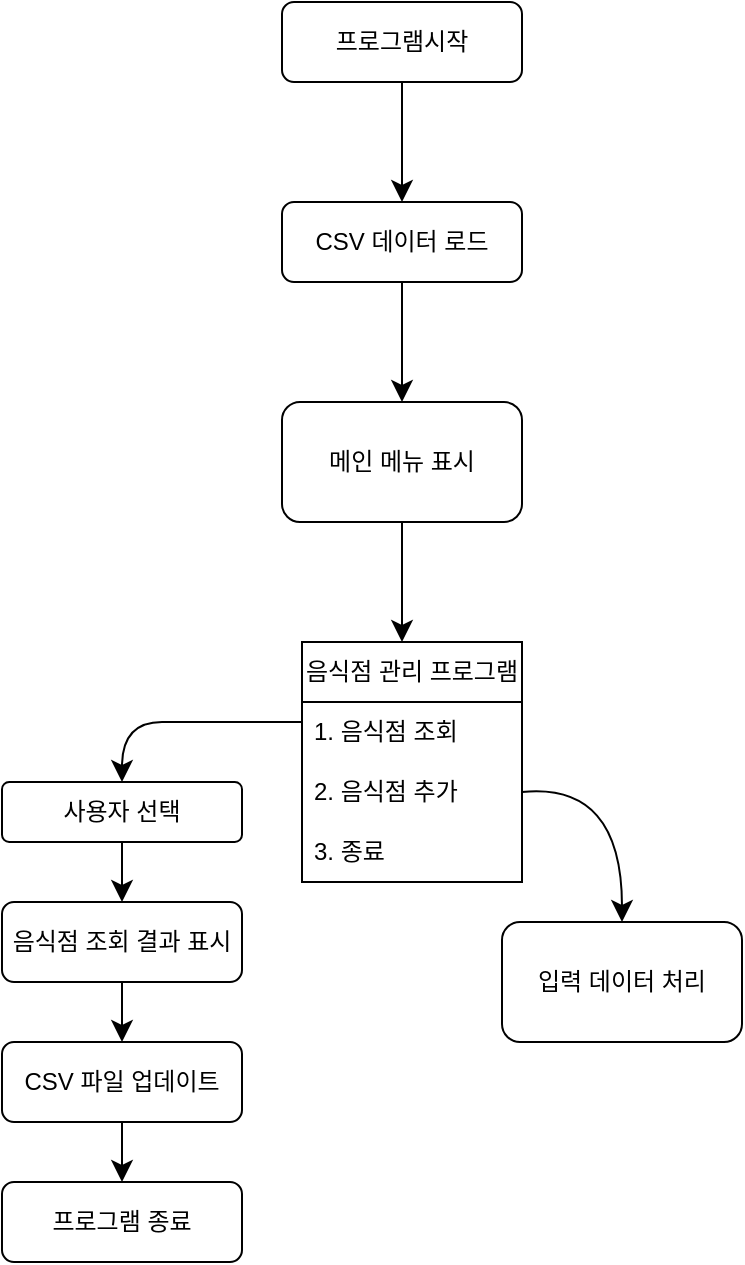 <mxfile version="25.0.3">
  <diagram id="C5RBs43oDa-KdzZeNtuy" name="Page-1">
    <mxGraphModel dx="1588" dy="950" grid="1" gridSize="10" guides="1" tooltips="1" connect="1" arrows="1" fold="1" page="1" pageScale="1" pageWidth="827" pageHeight="1169" math="0" shadow="0">
      <root>
        <mxCell id="WIyWlLk6GJQsqaUBKTNV-0" />
        <mxCell id="WIyWlLk6GJQsqaUBKTNV-1" parent="WIyWlLk6GJQsqaUBKTNV-0" />
        <mxCell id="8H0SUo9SX8MVU7BD5TG--25" value="" style="endArrow=classic;html=1;rounded=0;fontSize=12;startSize=8;endSize=8;curved=1;exitX=0;exitY=0.333;exitDx=0;exitDy=0;exitPerimeter=0;" edge="1" parent="WIyWlLk6GJQsqaUBKTNV-1" source="8H0SUo9SX8MVU7BD5TG--14">
          <mxGeometry width="50" height="50" relative="1" as="geometry">
            <mxPoint x="290" y="440" as="sourcePoint" />
            <mxPoint x="80" y="470" as="targetPoint" />
            <Array as="points">
              <mxPoint x="120" y="440" />
              <mxPoint x="80" y="440" />
            </Array>
          </mxGeometry>
        </mxCell>
        <mxCell id="8H0SUo9SX8MVU7BD5TG--7" value="" style="edgeStyle=none;curved=1;rounded=0;orthogonalLoop=1;jettySize=auto;html=1;fontSize=12;startSize=8;endSize=8;" edge="1" parent="WIyWlLk6GJQsqaUBKTNV-1" source="WIyWlLk6GJQsqaUBKTNV-3" target="8H0SUo9SX8MVU7BD5TG--6">
          <mxGeometry relative="1" as="geometry" />
        </mxCell>
        <mxCell id="WIyWlLk6GJQsqaUBKTNV-3" value="프로그램시작" style="rounded=1;whiteSpace=wrap;html=1;fontSize=12;glass=0;strokeWidth=1;shadow=0;" parent="WIyWlLk6GJQsqaUBKTNV-1" vertex="1">
          <mxGeometry x="160" y="80" width="120" height="40" as="geometry" />
        </mxCell>
        <mxCell id="8H0SUo9SX8MVU7BD5TG--10" value="" style="edgeStyle=none;curved=1;rounded=0;orthogonalLoop=1;jettySize=auto;html=1;fontSize=12;startSize=8;endSize=8;" edge="1" parent="WIyWlLk6GJQsqaUBKTNV-1" source="8H0SUo9SX8MVU7BD5TG--6" target="8H0SUo9SX8MVU7BD5TG--9">
          <mxGeometry relative="1" as="geometry" />
        </mxCell>
        <mxCell id="8H0SUo9SX8MVU7BD5TG--6" value="CSV 데이터 로드" style="rounded=1;whiteSpace=wrap;html=1;fontSize=12;glass=0;strokeWidth=1;shadow=0;" vertex="1" parent="WIyWlLk6GJQsqaUBKTNV-1">
          <mxGeometry x="160" y="180" width="120" height="40" as="geometry" />
        </mxCell>
        <mxCell id="8H0SUo9SX8MVU7BD5TG--12" value="" style="edgeStyle=none;curved=1;rounded=0;orthogonalLoop=1;jettySize=auto;html=1;fontSize=12;startSize=8;endSize=8;" edge="1" parent="WIyWlLk6GJQsqaUBKTNV-1" source="8H0SUo9SX8MVU7BD5TG--9">
          <mxGeometry relative="1" as="geometry">
            <mxPoint x="220" y="400" as="targetPoint" />
          </mxGeometry>
        </mxCell>
        <mxCell id="8H0SUo9SX8MVU7BD5TG--9" value="메인 메뉴 표시" style="whiteSpace=wrap;html=1;rounded=1;glass=0;strokeWidth=1;shadow=0;" vertex="1" parent="WIyWlLk6GJQsqaUBKTNV-1">
          <mxGeometry x="160" y="280" width="120" height="60" as="geometry" />
        </mxCell>
        <mxCell id="8H0SUo9SX8MVU7BD5TG--13" value="음식점 관리 프로그램" style="swimlane;fontStyle=0;childLayout=stackLayout;horizontal=1;startSize=30;horizontalStack=0;resizeParent=1;resizeParentMax=0;resizeLast=0;collapsible=1;marginBottom=0;whiteSpace=wrap;html=1;" vertex="1" parent="WIyWlLk6GJQsqaUBKTNV-1">
          <mxGeometry x="170" y="400" width="110" height="120" as="geometry">
            <mxRectangle x="160" y="400" width="160" height="30" as="alternateBounds" />
          </mxGeometry>
        </mxCell>
        <mxCell id="8H0SUo9SX8MVU7BD5TG--14" value="1. 음식점 조회" style="text;strokeColor=none;fillColor=none;align=left;verticalAlign=middle;spacingLeft=4;spacingRight=4;overflow=hidden;points=[[0,0.5],[1,0.5]];portConstraint=eastwest;rotatable=0;whiteSpace=wrap;html=1;" vertex="1" parent="8H0SUo9SX8MVU7BD5TG--13">
          <mxGeometry y="30" width="110" height="30" as="geometry" />
        </mxCell>
        <mxCell id="8H0SUo9SX8MVU7BD5TG--15" value="2. 음식점 추가" style="text;strokeColor=none;fillColor=none;align=left;verticalAlign=middle;spacingLeft=4;spacingRight=4;overflow=hidden;points=[[0,0.5],[1,0.5]];portConstraint=eastwest;rotatable=0;whiteSpace=wrap;html=1;" vertex="1" parent="8H0SUo9SX8MVU7BD5TG--13">
          <mxGeometry y="60" width="110" height="30" as="geometry" />
        </mxCell>
        <mxCell id="8H0SUo9SX8MVU7BD5TG--16" value="3. 종료" style="text;strokeColor=none;fillColor=none;align=left;verticalAlign=middle;spacingLeft=4;spacingRight=4;overflow=hidden;points=[[0,0.5],[1,0.5]];portConstraint=eastwest;rotatable=0;whiteSpace=wrap;html=1;" vertex="1" parent="8H0SUo9SX8MVU7BD5TG--13">
          <mxGeometry y="90" width="110" height="30" as="geometry" />
        </mxCell>
        <mxCell id="8H0SUo9SX8MVU7BD5TG--28" value="" style="edgeStyle=none;curved=1;rounded=0;orthogonalLoop=1;jettySize=auto;html=1;fontSize=12;startSize=8;endSize=8;" edge="1" parent="WIyWlLk6GJQsqaUBKTNV-1" source="8H0SUo9SX8MVU7BD5TG--24" target="8H0SUo9SX8MVU7BD5TG--27">
          <mxGeometry relative="1" as="geometry" />
        </mxCell>
        <mxCell id="8H0SUo9SX8MVU7BD5TG--24" value="사용자 선택" style="rounded=1;whiteSpace=wrap;html=1;arcSize=12;" vertex="1" parent="WIyWlLk6GJQsqaUBKTNV-1">
          <mxGeometry x="20" y="470" width="120" height="30" as="geometry" />
        </mxCell>
        <mxCell id="8H0SUo9SX8MVU7BD5TG--26" style="edgeStyle=none;curved=1;rounded=0;orthogonalLoop=1;jettySize=auto;html=1;exitX=1;exitY=0.5;exitDx=0;exitDy=0;fontSize=12;startSize=8;endSize=8;" edge="1" parent="WIyWlLk6GJQsqaUBKTNV-1" source="8H0SUo9SX8MVU7BD5TG--24" target="8H0SUo9SX8MVU7BD5TG--24">
          <mxGeometry relative="1" as="geometry" />
        </mxCell>
        <mxCell id="8H0SUo9SX8MVU7BD5TG--30" value="" style="edgeStyle=none;curved=1;rounded=0;orthogonalLoop=1;jettySize=auto;html=1;fontSize=12;startSize=8;endSize=8;" edge="1" parent="WIyWlLk6GJQsqaUBKTNV-1" source="8H0SUo9SX8MVU7BD5TG--27" target="8H0SUo9SX8MVU7BD5TG--29">
          <mxGeometry relative="1" as="geometry" />
        </mxCell>
        <mxCell id="8H0SUo9SX8MVU7BD5TG--27" value="음식점 조회 결과 표시" style="rounded=1;whiteSpace=wrap;html=1;" vertex="1" parent="WIyWlLk6GJQsqaUBKTNV-1">
          <mxGeometry x="20" y="530" width="120" height="40" as="geometry" />
        </mxCell>
        <mxCell id="8H0SUo9SX8MVU7BD5TG--37" value="" style="edgeStyle=none;curved=1;rounded=0;orthogonalLoop=1;jettySize=auto;html=1;fontSize=12;startSize=8;endSize=8;" edge="1" parent="WIyWlLk6GJQsqaUBKTNV-1" source="8H0SUo9SX8MVU7BD5TG--29" target="8H0SUo9SX8MVU7BD5TG--36">
          <mxGeometry relative="1" as="geometry" />
        </mxCell>
        <mxCell id="8H0SUo9SX8MVU7BD5TG--29" value="CSV 파일 업데이트" style="rounded=1;whiteSpace=wrap;html=1;" vertex="1" parent="WIyWlLk6GJQsqaUBKTNV-1">
          <mxGeometry x="20" y="600" width="120" height="40" as="geometry" />
        </mxCell>
        <mxCell id="8H0SUo9SX8MVU7BD5TG--34" value="" style="endArrow=classic;html=1;rounded=0;fontSize=12;startSize=8;endSize=8;curved=1;exitX=1;exitY=0.5;exitDx=0;exitDy=0;entryX=0.5;entryY=0;entryDx=0;entryDy=0;" edge="1" parent="WIyWlLk6GJQsqaUBKTNV-1" source="8H0SUo9SX8MVU7BD5TG--15" target="8H0SUo9SX8MVU7BD5TG--35">
          <mxGeometry width="50" height="50" relative="1" as="geometry">
            <mxPoint x="390" y="420" as="sourcePoint" />
            <mxPoint x="330" y="510" as="targetPoint" />
            <Array as="points">
              <mxPoint x="330" y="470" />
            </Array>
          </mxGeometry>
        </mxCell>
        <mxCell id="8H0SUo9SX8MVU7BD5TG--35" value="입력 데이터 처리" style="rounded=1;whiteSpace=wrap;html=1;" vertex="1" parent="WIyWlLk6GJQsqaUBKTNV-1">
          <mxGeometry x="270" y="540" width="120" height="60" as="geometry" />
        </mxCell>
        <mxCell id="8H0SUo9SX8MVU7BD5TG--36" value="프로그램 종료" style="whiteSpace=wrap;html=1;rounded=1;" vertex="1" parent="WIyWlLk6GJQsqaUBKTNV-1">
          <mxGeometry x="20" y="670" width="120" height="40" as="geometry" />
        </mxCell>
      </root>
    </mxGraphModel>
  </diagram>
</mxfile>
